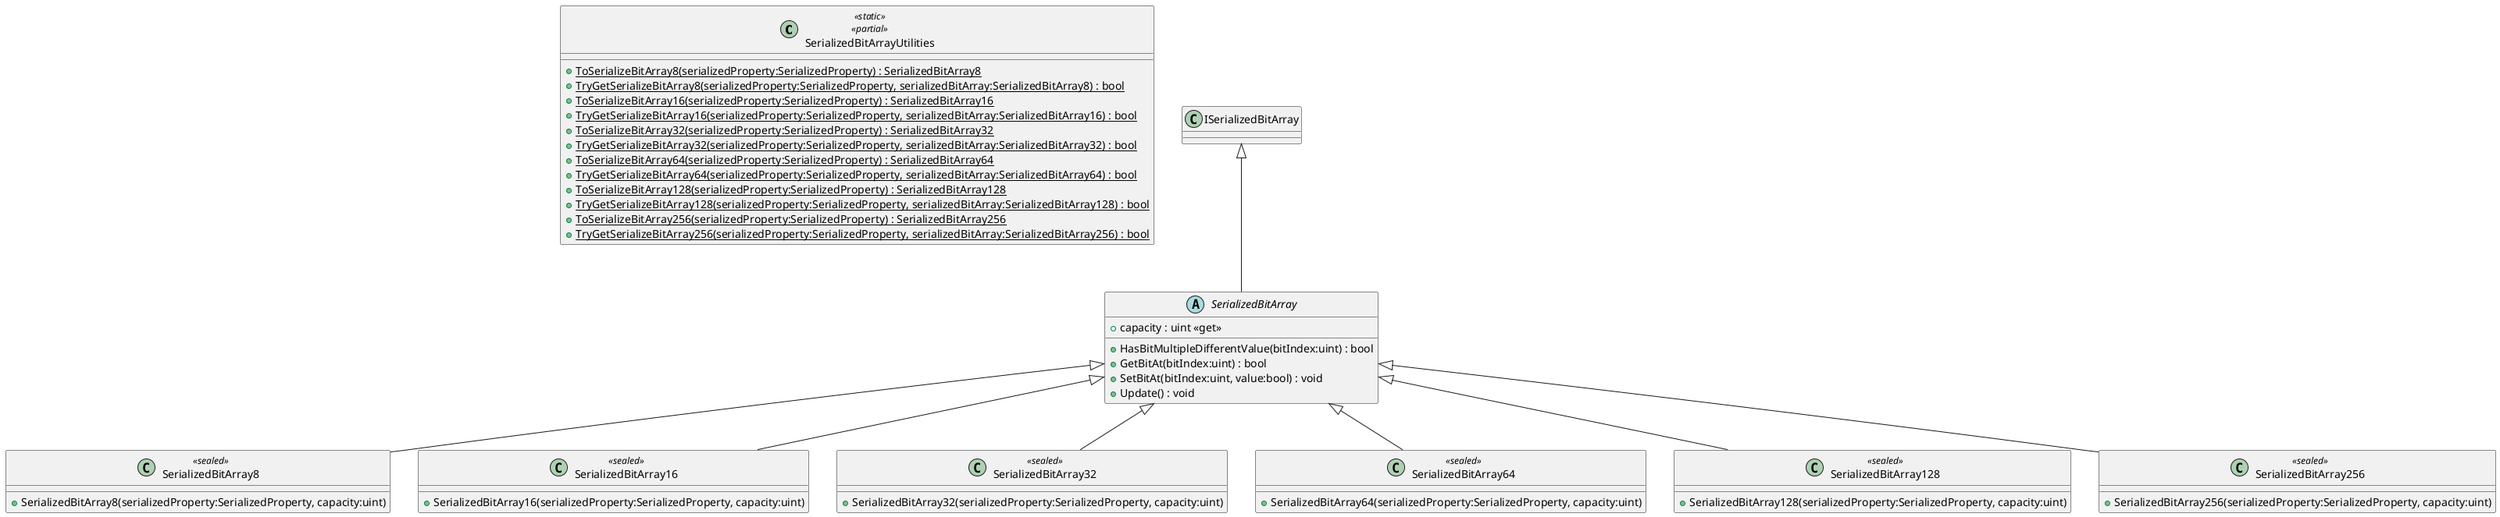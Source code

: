 @startuml
class SerializedBitArrayUtilities <<static>> <<partial>> {
    + {static} ToSerializeBitArray8(serializedProperty:SerializedProperty) : SerializedBitArray8
    + {static} TryGetSerializeBitArray8(serializedProperty:SerializedProperty, serializedBitArray:SerializedBitArray8) : bool
    + {static} ToSerializeBitArray16(serializedProperty:SerializedProperty) : SerializedBitArray16
    + {static} TryGetSerializeBitArray16(serializedProperty:SerializedProperty, serializedBitArray:SerializedBitArray16) : bool
    + {static} ToSerializeBitArray32(serializedProperty:SerializedProperty) : SerializedBitArray32
    + {static} TryGetSerializeBitArray32(serializedProperty:SerializedProperty, serializedBitArray:SerializedBitArray32) : bool
    + {static} ToSerializeBitArray64(serializedProperty:SerializedProperty) : SerializedBitArray64
    + {static} TryGetSerializeBitArray64(serializedProperty:SerializedProperty, serializedBitArray:SerializedBitArray64) : bool
    + {static} ToSerializeBitArray128(serializedProperty:SerializedProperty) : SerializedBitArray128
    + {static} TryGetSerializeBitArray128(serializedProperty:SerializedProperty, serializedBitArray:SerializedBitArray128) : bool
    + {static} ToSerializeBitArray256(serializedProperty:SerializedProperty) : SerializedBitArray256
    + {static} TryGetSerializeBitArray256(serializedProperty:SerializedProperty, serializedBitArray:SerializedBitArray256) : bool
}
abstract class SerializedBitArray {
    + capacity : uint <<get>>
    + HasBitMultipleDifferentValue(bitIndex:uint) : bool
    + GetBitAt(bitIndex:uint) : bool
    + SetBitAt(bitIndex:uint, value:bool) : void
    + Update() : void
}
class SerializedBitArray8 <<sealed>> {
    + SerializedBitArray8(serializedProperty:SerializedProperty, capacity:uint)
}
class SerializedBitArray16 <<sealed>> {
    + SerializedBitArray16(serializedProperty:SerializedProperty, capacity:uint)
}
class SerializedBitArray32 <<sealed>> {
    + SerializedBitArray32(serializedProperty:SerializedProperty, capacity:uint)
}
class SerializedBitArray64 <<sealed>> {
    + SerializedBitArray64(serializedProperty:SerializedProperty, capacity:uint)
}
class SerializedBitArray128 <<sealed>> {
    + SerializedBitArray128(serializedProperty:SerializedProperty, capacity:uint)
}
class SerializedBitArray256 <<sealed>> {
    + SerializedBitArray256(serializedProperty:SerializedProperty, capacity:uint)
}
ISerializedBitArray <|-- SerializedBitArray
SerializedBitArray <|-- SerializedBitArray8
SerializedBitArray <|-- SerializedBitArray16
SerializedBitArray <|-- SerializedBitArray32
SerializedBitArray <|-- SerializedBitArray64
SerializedBitArray <|-- SerializedBitArray128
SerializedBitArray <|-- SerializedBitArray256
@enduml
